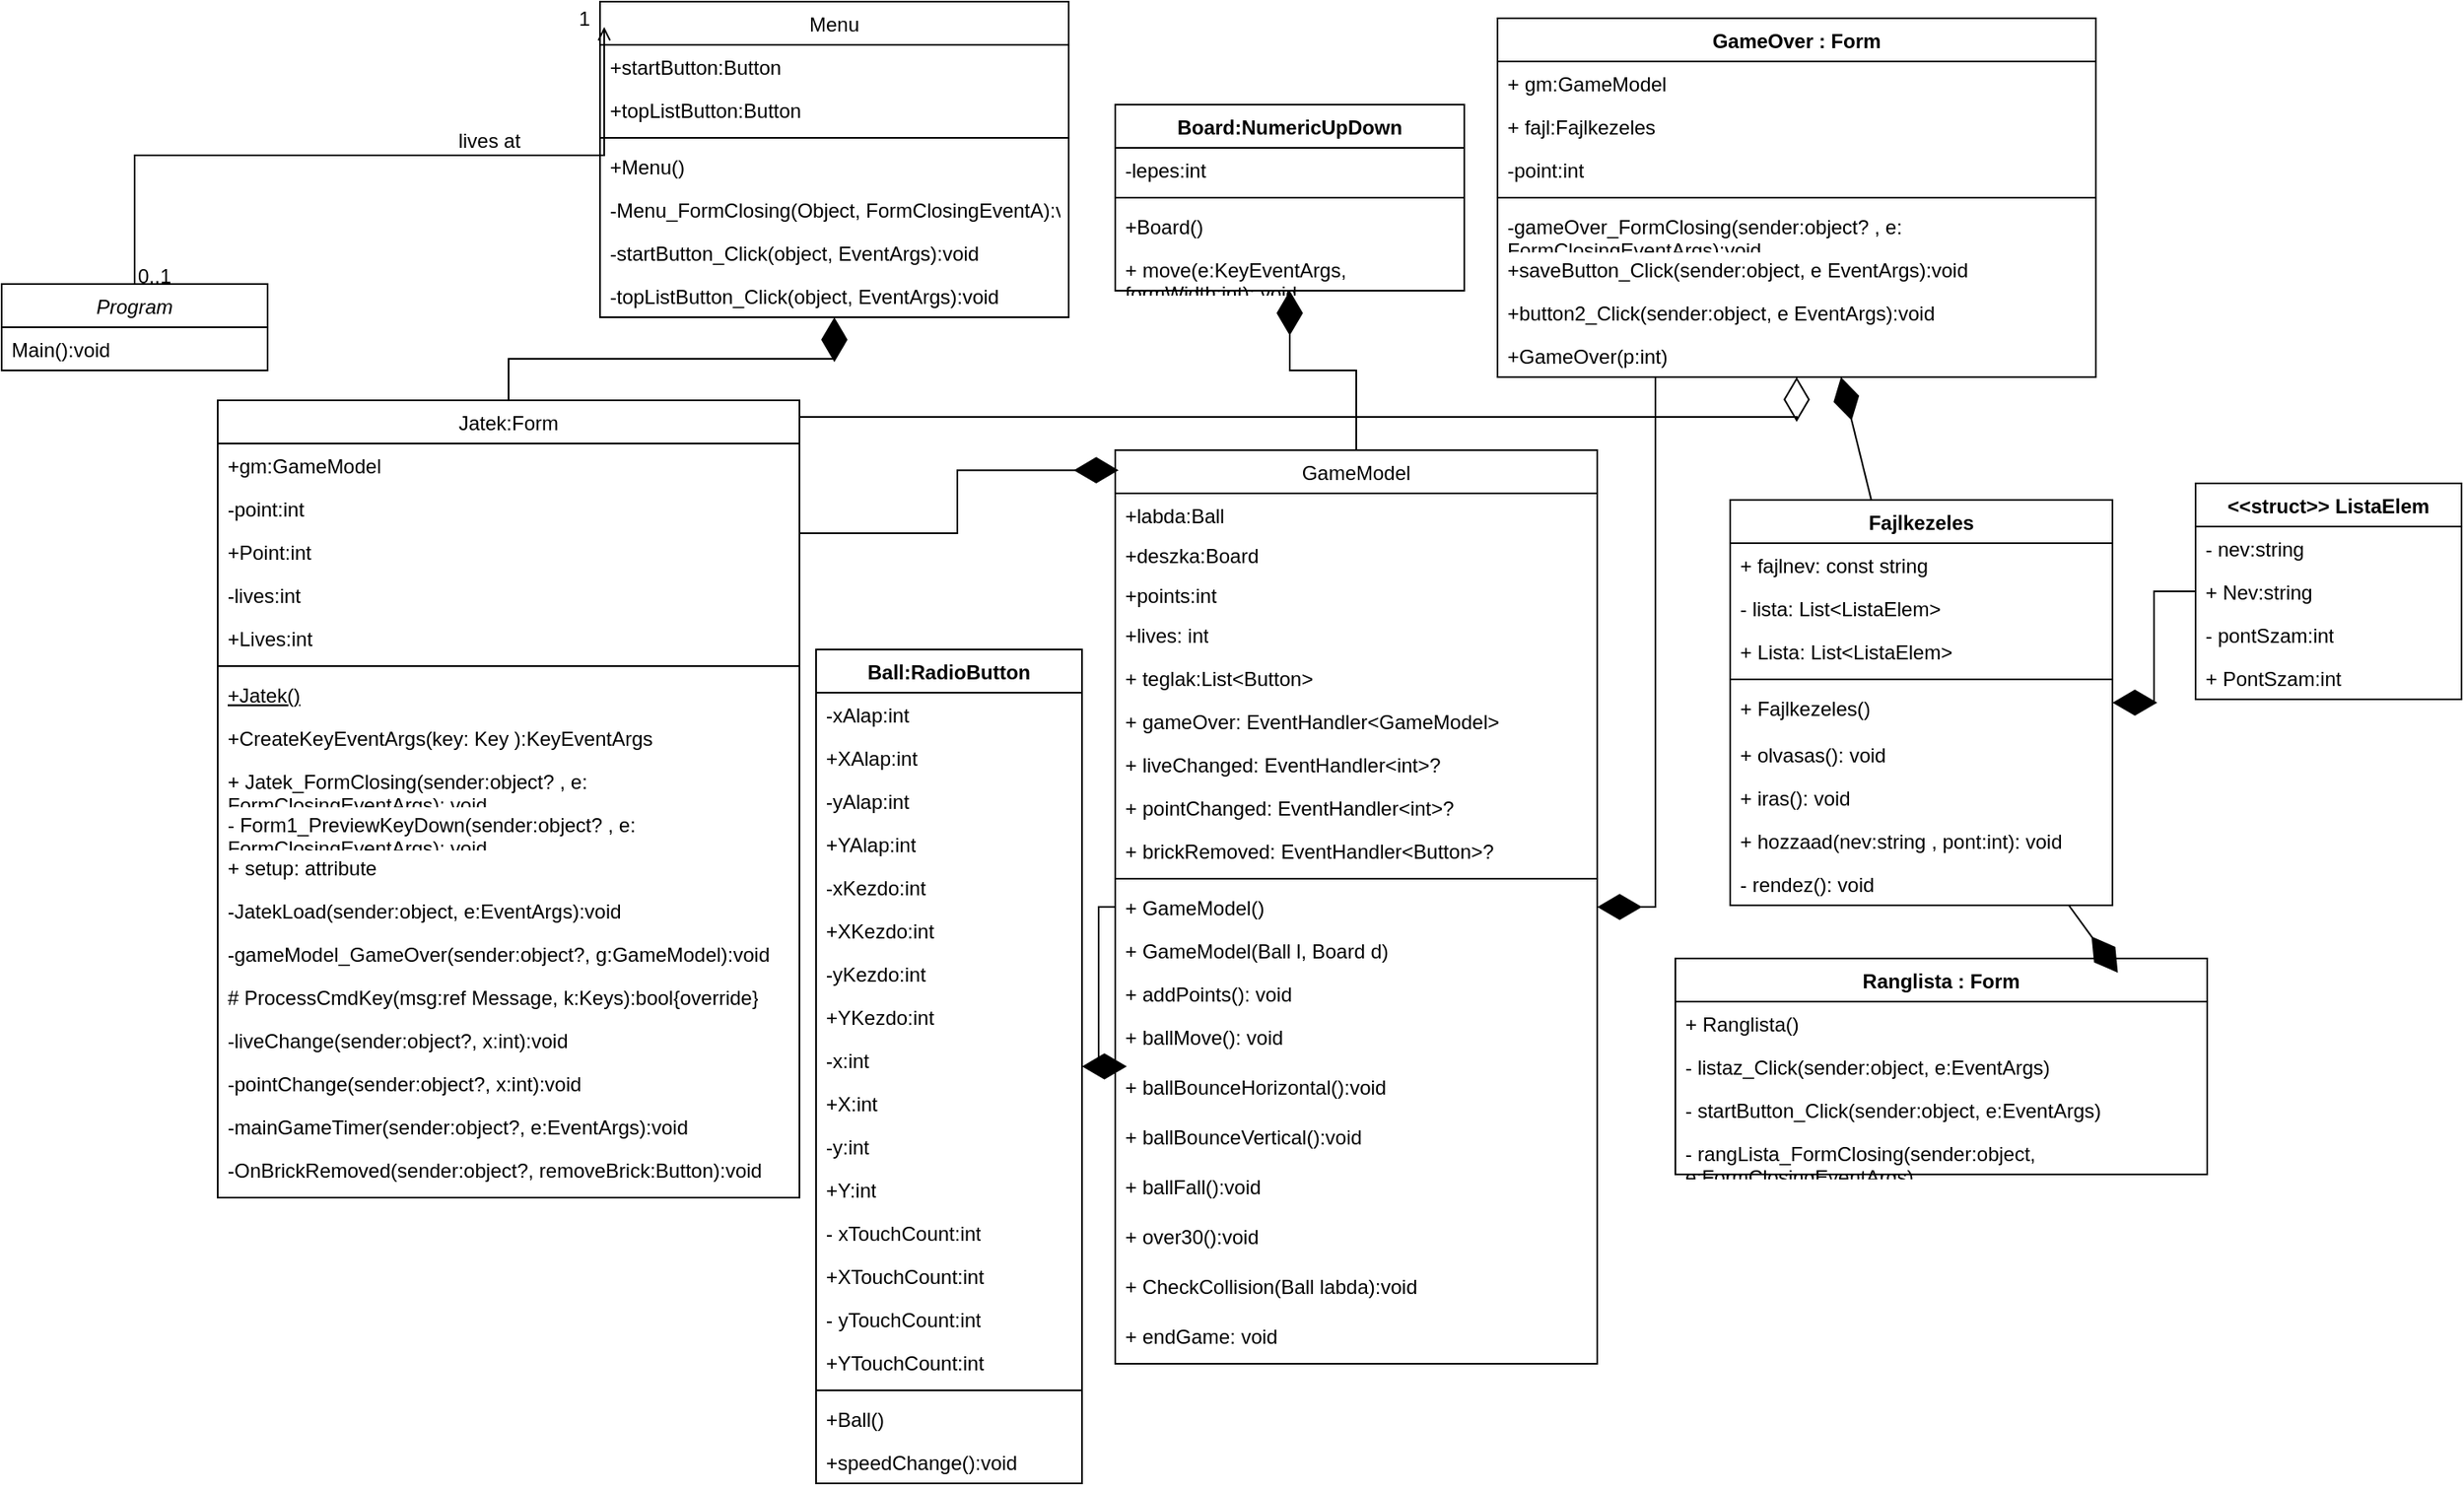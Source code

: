 <mxfile version="24.8.1">
  <diagram id="C5RBs43oDa-KdzZeNtuy" name="Page-1">
    <mxGraphModel dx="2420" dy="813" grid="1" gridSize="10" guides="1" tooltips="1" connect="1" arrows="1" fold="1" page="1" pageScale="1" pageWidth="827" pageHeight="1169" math="0" shadow="0">
      <root>
        <mxCell id="WIyWlLk6GJQsqaUBKTNV-0" />
        <mxCell id="WIyWlLk6GJQsqaUBKTNV-1" parent="WIyWlLk6GJQsqaUBKTNV-0" />
        <mxCell id="zkfFHV4jXpPFQw0GAbJ--0" value="Program" style="swimlane;fontStyle=2;align=center;verticalAlign=top;childLayout=stackLayout;horizontal=1;startSize=26;horizontalStack=0;resizeParent=1;resizeLast=0;collapsible=1;marginBottom=0;rounded=0;shadow=0;strokeWidth=1;" parent="WIyWlLk6GJQsqaUBKTNV-1" vertex="1">
          <mxGeometry x="-180" y="290" width="160" height="52" as="geometry">
            <mxRectangle x="230" y="140" width="160" height="26" as="alternateBounds" />
          </mxGeometry>
        </mxCell>
        <mxCell id="zkfFHV4jXpPFQw0GAbJ--5" value="Main():void" style="text;align=left;verticalAlign=top;spacingLeft=4;spacingRight=4;overflow=hidden;rotatable=0;points=[[0,0.5],[1,0.5]];portConstraint=eastwest;" parent="zkfFHV4jXpPFQw0GAbJ--0" vertex="1">
          <mxGeometry y="26" width="160" height="26" as="geometry" />
        </mxCell>
        <mxCell id="zkfFHV4jXpPFQw0GAbJ--6" value="Jatek:Form" style="swimlane;fontStyle=0;align=center;verticalAlign=top;childLayout=stackLayout;horizontal=1;startSize=26;horizontalStack=0;resizeParent=1;resizeLast=0;collapsible=1;marginBottom=0;rounded=0;shadow=0;strokeWidth=1;" parent="WIyWlLk6GJQsqaUBKTNV-1" vertex="1">
          <mxGeometry x="-50" y="360" width="350" height="480" as="geometry">
            <mxRectangle x="130" y="380" width="160" height="26" as="alternateBounds" />
          </mxGeometry>
        </mxCell>
        <mxCell id="zkfFHV4jXpPFQw0GAbJ--7" value="+gm:GameModel" style="text;align=left;verticalAlign=top;spacingLeft=4;spacingRight=4;overflow=hidden;rotatable=0;points=[[0,0.5],[1,0.5]];portConstraint=eastwest;" parent="zkfFHV4jXpPFQw0GAbJ--6" vertex="1">
          <mxGeometry y="26" width="350" height="26" as="geometry" />
        </mxCell>
        <mxCell id="zkfFHV4jXpPFQw0GAbJ--8" value="-point:int" style="text;align=left;verticalAlign=top;spacingLeft=4;spacingRight=4;overflow=hidden;rotatable=0;points=[[0,0.5],[1,0.5]];portConstraint=eastwest;rounded=0;shadow=0;html=0;" parent="zkfFHV4jXpPFQw0GAbJ--6" vertex="1">
          <mxGeometry y="52" width="350" height="26" as="geometry" />
        </mxCell>
        <mxCell id="HICI1jsq19qoYsA9voec-23" value="+Point:int" style="text;align=left;verticalAlign=top;spacingLeft=4;spacingRight=4;overflow=hidden;rotatable=0;points=[[0,0.5],[1,0.5]];portConstraint=eastwest;rounded=0;shadow=0;html=0;" vertex="1" parent="zkfFHV4jXpPFQw0GAbJ--6">
          <mxGeometry y="78" width="350" height="26" as="geometry" />
        </mxCell>
        <mxCell id="HICI1jsq19qoYsA9voec-22" value="-lives:int" style="text;align=left;verticalAlign=top;spacingLeft=4;spacingRight=4;overflow=hidden;rotatable=0;points=[[0,0.5],[1,0.5]];portConstraint=eastwest;rounded=0;shadow=0;html=0;" vertex="1" parent="zkfFHV4jXpPFQw0GAbJ--6">
          <mxGeometry y="104" width="350" height="26" as="geometry" />
        </mxCell>
        <mxCell id="HICI1jsq19qoYsA9voec-24" value="+Lives:int" style="text;align=left;verticalAlign=top;spacingLeft=4;spacingRight=4;overflow=hidden;rotatable=0;points=[[0,0.5],[1,0.5]];portConstraint=eastwest;rounded=0;shadow=0;html=0;" vertex="1" parent="zkfFHV4jXpPFQw0GAbJ--6">
          <mxGeometry y="130" width="350" height="26" as="geometry" />
        </mxCell>
        <mxCell id="zkfFHV4jXpPFQw0GAbJ--9" value="" style="line;html=1;strokeWidth=1;align=left;verticalAlign=middle;spacingTop=-1;spacingLeft=3;spacingRight=3;rotatable=0;labelPosition=right;points=[];portConstraint=eastwest;" parent="zkfFHV4jXpPFQw0GAbJ--6" vertex="1">
          <mxGeometry y="156" width="350" height="8" as="geometry" />
        </mxCell>
        <mxCell id="zkfFHV4jXpPFQw0GAbJ--10" value="+Jatek()" style="text;align=left;verticalAlign=top;spacingLeft=4;spacingRight=4;overflow=hidden;rotatable=0;points=[[0,0.5],[1,0.5]];portConstraint=eastwest;fontStyle=4" parent="zkfFHV4jXpPFQw0GAbJ--6" vertex="1">
          <mxGeometry y="164" width="350" height="26" as="geometry" />
        </mxCell>
        <mxCell id="zkfFHV4jXpPFQw0GAbJ--11" value="+CreateKeyEventArgs(key: Key ):KeyEventArgs" style="text;align=left;verticalAlign=top;spacingLeft=4;spacingRight=4;overflow=hidden;rotatable=0;points=[[0,0.5],[1,0.5]];portConstraint=eastwest;" parent="zkfFHV4jXpPFQw0GAbJ--6" vertex="1">
          <mxGeometry y="190" width="350" height="26" as="geometry" />
        </mxCell>
        <mxCell id="HICI1jsq19qoYsA9voec-25" value="+ Jatek_FormClosing(sender:object? , e: FormClosingEventArgs): void" style="text;strokeColor=none;fillColor=none;align=left;verticalAlign=top;spacingLeft=4;spacingRight=4;overflow=hidden;rotatable=0;points=[[0,0.5],[1,0.5]];portConstraint=eastwest;whiteSpace=wrap;html=1;" vertex="1" parent="zkfFHV4jXpPFQw0GAbJ--6">
          <mxGeometry y="216" width="350" height="26" as="geometry" />
        </mxCell>
        <mxCell id="HICI1jsq19qoYsA9voec-26" value="- Form1_PreviewKeyDown(sender:object? , e: FormClosingEventArgs): void" style="text;strokeColor=none;fillColor=none;align=left;verticalAlign=top;spacingLeft=4;spacingRight=4;overflow=hidden;rotatable=0;points=[[0,0.5],[1,0.5]];portConstraint=eastwest;whiteSpace=wrap;html=1;" vertex="1" parent="zkfFHV4jXpPFQw0GAbJ--6">
          <mxGeometry y="242" width="350" height="26" as="geometry" />
        </mxCell>
        <mxCell id="HICI1jsq19qoYsA9voec-27" value="+ setup: attribute" style="text;strokeColor=none;fillColor=none;align=left;verticalAlign=top;spacingLeft=4;spacingRight=4;overflow=hidden;rotatable=0;points=[[0,0.5],[1,0.5]];portConstraint=eastwest;whiteSpace=wrap;html=1;" vertex="1" parent="zkfFHV4jXpPFQw0GAbJ--6">
          <mxGeometry y="268" width="350" height="26" as="geometry" />
        </mxCell>
        <mxCell id="HICI1jsq19qoYsA9voec-28" value="-JatekLoad(sender:object, e:EventArgs):void" style="text;strokeColor=none;fillColor=none;align=left;verticalAlign=top;spacingLeft=4;spacingRight=4;overflow=hidden;rotatable=0;points=[[0,0.5],[1,0.5]];portConstraint=eastwest;whiteSpace=wrap;html=1;" vertex="1" parent="zkfFHV4jXpPFQw0GAbJ--6">
          <mxGeometry y="294" width="350" height="26" as="geometry" />
        </mxCell>
        <mxCell id="HICI1jsq19qoYsA9voec-29" value="-gameModel_GameOver(sender:object?, g:GameModel):void" style="text;strokeColor=none;fillColor=none;align=left;verticalAlign=top;spacingLeft=4;spacingRight=4;overflow=hidden;rotatable=0;points=[[0,0.5],[1,0.5]];portConstraint=eastwest;whiteSpace=wrap;html=1;" vertex="1" parent="zkfFHV4jXpPFQw0GAbJ--6">
          <mxGeometry y="320" width="350" height="26" as="geometry" />
        </mxCell>
        <mxCell id="HICI1jsq19qoYsA9voec-30" value="# ProcessCmdKey(msg:ref Message, k:Keys):bool{override}" style="text;strokeColor=none;fillColor=none;align=left;verticalAlign=top;spacingLeft=4;spacingRight=4;overflow=hidden;rotatable=0;points=[[0,0.5],[1,0.5]];portConstraint=eastwest;whiteSpace=wrap;html=1;" vertex="1" parent="zkfFHV4jXpPFQw0GAbJ--6">
          <mxGeometry y="346" width="350" height="26" as="geometry" />
        </mxCell>
        <mxCell id="HICI1jsq19qoYsA9voec-31" value="-liveChange(sender:object?, x:int):void" style="text;strokeColor=none;fillColor=none;align=left;verticalAlign=top;spacingLeft=4;spacingRight=4;overflow=hidden;rotatable=0;points=[[0,0.5],[1,0.5]];portConstraint=eastwest;whiteSpace=wrap;html=1;" vertex="1" parent="zkfFHV4jXpPFQw0GAbJ--6">
          <mxGeometry y="372" width="350" height="26" as="geometry" />
        </mxCell>
        <mxCell id="HICI1jsq19qoYsA9voec-33" value="-pointChange(sender:object?, x:int):void" style="text;strokeColor=none;fillColor=none;align=left;verticalAlign=top;spacingLeft=4;spacingRight=4;overflow=hidden;rotatable=0;points=[[0,0.5],[1,0.5]];portConstraint=eastwest;whiteSpace=wrap;html=1;" vertex="1" parent="zkfFHV4jXpPFQw0GAbJ--6">
          <mxGeometry y="398" width="350" height="26" as="geometry" />
        </mxCell>
        <mxCell id="HICI1jsq19qoYsA9voec-34" value="-mainGameTimer(sender:object?, e:EventArgs):void" style="text;strokeColor=none;fillColor=none;align=left;verticalAlign=top;spacingLeft=4;spacingRight=4;overflow=hidden;rotatable=0;points=[[0,0.5],[1,0.5]];portConstraint=eastwest;whiteSpace=wrap;html=1;" vertex="1" parent="zkfFHV4jXpPFQw0GAbJ--6">
          <mxGeometry y="424" width="350" height="26" as="geometry" />
        </mxCell>
        <mxCell id="HICI1jsq19qoYsA9voec-35" value="-OnBrickRemoved(sender:object?, removeBrick:Button):void" style="text;strokeColor=none;fillColor=none;align=left;verticalAlign=top;spacingLeft=4;spacingRight=4;overflow=hidden;rotatable=0;points=[[0,0.5],[1,0.5]];portConstraint=eastwest;whiteSpace=wrap;html=1;" vertex="1" parent="zkfFHV4jXpPFQw0GAbJ--6">
          <mxGeometry y="450" width="350" height="26" as="geometry" />
        </mxCell>
        <mxCell id="zkfFHV4jXpPFQw0GAbJ--13" value="GameModel" style="swimlane;fontStyle=0;align=center;verticalAlign=top;childLayout=stackLayout;horizontal=1;startSize=26;horizontalStack=0;resizeParent=1;resizeLast=0;collapsible=1;marginBottom=0;rounded=0;shadow=0;strokeWidth=1;" parent="WIyWlLk6GJQsqaUBKTNV-1" vertex="1">
          <mxGeometry x="490" y="390" width="290" height="550" as="geometry">
            <mxRectangle x="340" y="380" width="170" height="26" as="alternateBounds" />
          </mxGeometry>
        </mxCell>
        <mxCell id="HICI1jsq19qoYsA9voec-3" value="+labda:Ball&#xa;&#xa; " style="text;align=left;verticalAlign=top;spacingLeft=4;spacingRight=4;overflow=hidden;rotatable=0;points=[[0,0.5],[1,0.5]];portConstraint=eastwest;" vertex="1" parent="zkfFHV4jXpPFQw0GAbJ--13">
          <mxGeometry y="26" width="290" height="24" as="geometry" />
        </mxCell>
        <mxCell id="zkfFHV4jXpPFQw0GAbJ--14" value="+deszka:Board&#xa;" style="text;align=left;verticalAlign=top;spacingLeft=4;spacingRight=4;overflow=hidden;rotatable=0;points=[[0,0.5],[1,0.5]];portConstraint=eastwest;" parent="zkfFHV4jXpPFQw0GAbJ--13" vertex="1">
          <mxGeometry y="50" width="290" height="24" as="geometry" />
        </mxCell>
        <mxCell id="HICI1jsq19qoYsA9voec-4" value="+points:int" style="text;align=left;verticalAlign=top;spacingLeft=4;spacingRight=4;overflow=hidden;rotatable=0;points=[[0,0.5],[1,0.5]];portConstraint=eastwest;" vertex="1" parent="zkfFHV4jXpPFQw0GAbJ--13">
          <mxGeometry y="74" width="290" height="24" as="geometry" />
        </mxCell>
        <mxCell id="HICI1jsq19qoYsA9voec-6" value="+lives: int" style="text;strokeColor=none;fillColor=none;align=left;verticalAlign=top;spacingLeft=4;spacingRight=4;overflow=hidden;rotatable=0;points=[[0,0.5],[1,0.5]];portConstraint=eastwest;whiteSpace=wrap;html=1;" vertex="1" parent="zkfFHV4jXpPFQw0GAbJ--13">
          <mxGeometry y="98" width="290" height="26" as="geometry" />
        </mxCell>
        <mxCell id="HICI1jsq19qoYsA9voec-7" value="+ teglak:List&amp;lt;Button&amp;gt;" style="text;strokeColor=none;fillColor=none;align=left;verticalAlign=top;spacingLeft=4;spacingRight=4;overflow=hidden;rotatable=0;points=[[0,0.5],[1,0.5]];portConstraint=eastwest;whiteSpace=wrap;html=1;" vertex="1" parent="zkfFHV4jXpPFQw0GAbJ--13">
          <mxGeometry y="124" width="290" height="26" as="geometry" />
        </mxCell>
        <mxCell id="HICI1jsq19qoYsA9voec-5" value="+ gameOver: EventHandler&amp;lt;GameModel&amp;gt;" style="text;strokeColor=none;fillColor=none;align=left;verticalAlign=top;spacingLeft=4;spacingRight=4;overflow=hidden;rotatable=0;points=[[0,0.5],[1,0.5]];portConstraint=eastwest;whiteSpace=wrap;html=1;" vertex="1" parent="zkfFHV4jXpPFQw0GAbJ--13">
          <mxGeometry y="150" width="290" height="26" as="geometry" />
        </mxCell>
        <mxCell id="HICI1jsq19qoYsA9voec-8" value="+ liveChanged: EventHandler&amp;lt;int&amp;gt;?" style="text;strokeColor=none;fillColor=none;align=left;verticalAlign=top;spacingLeft=4;spacingRight=4;overflow=hidden;rotatable=0;points=[[0,0.5],[1,0.5]];portConstraint=eastwest;whiteSpace=wrap;html=1;" vertex="1" parent="zkfFHV4jXpPFQw0GAbJ--13">
          <mxGeometry y="176" width="290" height="26" as="geometry" />
        </mxCell>
        <mxCell id="HICI1jsq19qoYsA9voec-9" value="+ pointChanged: EventHandler&amp;lt;int&amp;gt;?" style="text;strokeColor=none;fillColor=none;align=left;verticalAlign=top;spacingLeft=4;spacingRight=4;overflow=hidden;rotatable=0;points=[[0,0.5],[1,0.5]];portConstraint=eastwest;whiteSpace=wrap;html=1;" vertex="1" parent="zkfFHV4jXpPFQw0GAbJ--13">
          <mxGeometry y="202" width="290" height="26" as="geometry" />
        </mxCell>
        <mxCell id="HICI1jsq19qoYsA9voec-10" value="+ brickRemoved: EventHandler&amp;lt;Button&amp;gt;?" style="text;strokeColor=none;fillColor=none;align=left;verticalAlign=top;spacingLeft=4;spacingRight=4;overflow=hidden;rotatable=0;points=[[0,0.5],[1,0.5]];portConstraint=eastwest;whiteSpace=wrap;html=1;" vertex="1" parent="zkfFHV4jXpPFQw0GAbJ--13">
          <mxGeometry y="228" width="290" height="26" as="geometry" />
        </mxCell>
        <mxCell id="zkfFHV4jXpPFQw0GAbJ--15" value="" style="line;html=1;strokeWidth=1;align=left;verticalAlign=middle;spacingTop=-1;spacingLeft=3;spacingRight=3;rotatable=0;labelPosition=right;points=[];portConstraint=eastwest;" parent="zkfFHV4jXpPFQw0GAbJ--13" vertex="1">
          <mxGeometry y="254" width="290" height="8" as="geometry" />
        </mxCell>
        <mxCell id="HICI1jsq19qoYsA9voec-12" value="&lt;div&gt;+ GameModel()&lt;/div&gt;&lt;div&gt;&lt;br&gt;&lt;/div&gt;" style="text;strokeColor=none;fillColor=none;align=left;verticalAlign=top;spacingLeft=4;spacingRight=4;overflow=hidden;rotatable=0;points=[[0,0.5],[1,0.5]];portConstraint=eastwest;whiteSpace=wrap;html=1;" vertex="1" parent="zkfFHV4jXpPFQw0GAbJ--13">
          <mxGeometry y="262" width="290" height="26" as="geometry" />
        </mxCell>
        <mxCell id="HICI1jsq19qoYsA9voec-15" value="+ GameModel(Ball l, Board d)" style="text;strokeColor=none;fillColor=none;align=left;verticalAlign=top;spacingLeft=4;spacingRight=4;overflow=hidden;rotatable=0;points=[[0,0.5],[1,0.5]];portConstraint=eastwest;whiteSpace=wrap;html=1;" vertex="1" parent="zkfFHV4jXpPFQw0GAbJ--13">
          <mxGeometry y="288" width="290" height="26" as="geometry" />
        </mxCell>
        <mxCell id="HICI1jsq19qoYsA9voec-13" value="+ addPoints(): void" style="text;strokeColor=none;fillColor=none;align=left;verticalAlign=top;spacingLeft=4;spacingRight=4;overflow=hidden;rotatable=0;points=[[0,0.5],[1,0.5]];portConstraint=eastwest;whiteSpace=wrap;html=1;" vertex="1" parent="zkfFHV4jXpPFQw0GAbJ--13">
          <mxGeometry y="314" width="290" height="26" as="geometry" />
        </mxCell>
        <mxCell id="HICI1jsq19qoYsA9voec-14" value="+ ballMove(): void" style="text;strokeColor=none;fillColor=none;align=left;verticalAlign=top;spacingLeft=4;spacingRight=4;overflow=hidden;rotatable=0;points=[[0,0.5],[1,0.5]];portConstraint=eastwest;whiteSpace=wrap;html=1;" vertex="1" parent="zkfFHV4jXpPFQw0GAbJ--13">
          <mxGeometry y="340" width="290" height="30" as="geometry" />
        </mxCell>
        <mxCell id="HICI1jsq19qoYsA9voec-16" value="+ ballBounceHorizontal():void" style="text;strokeColor=none;fillColor=none;align=left;verticalAlign=top;spacingLeft=4;spacingRight=4;overflow=hidden;rotatable=0;points=[[0,0.5],[1,0.5]];portConstraint=eastwest;whiteSpace=wrap;html=1;" vertex="1" parent="zkfFHV4jXpPFQw0GAbJ--13">
          <mxGeometry y="370" width="290" height="30" as="geometry" />
        </mxCell>
        <mxCell id="HICI1jsq19qoYsA9voec-17" value="+ ballBounceVertical():void" style="text;strokeColor=none;fillColor=none;align=left;verticalAlign=top;spacingLeft=4;spacingRight=4;overflow=hidden;rotatable=0;points=[[0,0.5],[1,0.5]];portConstraint=eastwest;whiteSpace=wrap;html=1;" vertex="1" parent="zkfFHV4jXpPFQw0GAbJ--13">
          <mxGeometry y="400" width="290" height="30" as="geometry" />
        </mxCell>
        <mxCell id="HICI1jsq19qoYsA9voec-18" value="+ ballFall():void" style="text;strokeColor=none;fillColor=none;align=left;verticalAlign=top;spacingLeft=4;spacingRight=4;overflow=hidden;rotatable=0;points=[[0,0.5],[1,0.5]];portConstraint=eastwest;whiteSpace=wrap;html=1;" vertex="1" parent="zkfFHV4jXpPFQw0GAbJ--13">
          <mxGeometry y="430" width="290" height="30" as="geometry" />
        </mxCell>
        <mxCell id="HICI1jsq19qoYsA9voec-19" value="+ over30():void" style="text;strokeColor=none;fillColor=none;align=left;verticalAlign=top;spacingLeft=4;spacingRight=4;overflow=hidden;rotatable=0;points=[[0,0.5],[1,0.5]];portConstraint=eastwest;whiteSpace=wrap;html=1;" vertex="1" parent="zkfFHV4jXpPFQw0GAbJ--13">
          <mxGeometry y="460" width="290" height="30" as="geometry" />
        </mxCell>
        <mxCell id="HICI1jsq19qoYsA9voec-20" value="+ CheckCollision(Ball labda):void" style="text;strokeColor=none;fillColor=none;align=left;verticalAlign=top;spacingLeft=4;spacingRight=4;overflow=hidden;rotatable=0;points=[[0,0.5],[1,0.5]];portConstraint=eastwest;whiteSpace=wrap;html=1;" vertex="1" parent="zkfFHV4jXpPFQw0GAbJ--13">
          <mxGeometry y="490" width="290" height="30" as="geometry" />
        </mxCell>
        <mxCell id="HICI1jsq19qoYsA9voec-21" value="+ endGame: void" style="text;strokeColor=none;fillColor=none;align=left;verticalAlign=top;spacingLeft=4;spacingRight=4;overflow=hidden;rotatable=0;points=[[0,0.5],[1,0.5]];portConstraint=eastwest;whiteSpace=wrap;html=1;" vertex="1" parent="zkfFHV4jXpPFQw0GAbJ--13">
          <mxGeometry y="520" width="290" height="26" as="geometry" />
        </mxCell>
        <mxCell id="zkfFHV4jXpPFQw0GAbJ--17" value="Menu" style="swimlane;fontStyle=0;align=center;verticalAlign=top;childLayout=stackLayout;horizontal=1;startSize=26;horizontalStack=0;resizeParent=1;resizeLast=0;collapsible=1;marginBottom=0;rounded=0;shadow=0;strokeWidth=1;" parent="WIyWlLk6GJQsqaUBKTNV-1" vertex="1">
          <mxGeometry x="180" y="120" width="282" height="190" as="geometry">
            <mxRectangle x="550" y="140" width="160" height="26" as="alternateBounds" />
          </mxGeometry>
        </mxCell>
        <mxCell id="zkfFHV4jXpPFQw0GAbJ--18" value="+startButton:Button" style="text;align=left;verticalAlign=top;spacingLeft=4;spacingRight=4;overflow=hidden;rotatable=0;points=[[0,0.5],[1,0.5]];portConstraint=eastwest;" parent="zkfFHV4jXpPFQw0GAbJ--17" vertex="1">
          <mxGeometry y="26" width="282" height="26" as="geometry" />
        </mxCell>
        <mxCell id="zkfFHV4jXpPFQw0GAbJ--19" value="+topListButton:Button" style="text;align=left;verticalAlign=top;spacingLeft=4;spacingRight=4;overflow=hidden;rotatable=0;points=[[0,0.5],[1,0.5]];portConstraint=eastwest;rounded=0;shadow=0;html=0;" parent="zkfFHV4jXpPFQw0GAbJ--17" vertex="1">
          <mxGeometry y="52" width="282" height="26" as="geometry" />
        </mxCell>
        <mxCell id="zkfFHV4jXpPFQw0GAbJ--23" value="" style="line;html=1;strokeWidth=1;align=left;verticalAlign=middle;spacingTop=-1;spacingLeft=3;spacingRight=3;rotatable=0;labelPosition=right;points=[];portConstraint=eastwest;" parent="zkfFHV4jXpPFQw0GAbJ--17" vertex="1">
          <mxGeometry y="78" width="282" height="8" as="geometry" />
        </mxCell>
        <mxCell id="zkfFHV4jXpPFQw0GAbJ--24" value="+Menu()" style="text;align=left;verticalAlign=top;spacingLeft=4;spacingRight=4;overflow=hidden;rotatable=0;points=[[0,0.5],[1,0.5]];portConstraint=eastwest;" parent="zkfFHV4jXpPFQw0GAbJ--17" vertex="1">
          <mxGeometry y="86" width="282" height="26" as="geometry" />
        </mxCell>
        <mxCell id="zkfFHV4jXpPFQw0GAbJ--25" value="-Menu_FormClosing(Object, FormClosingEventA):void" style="text;align=left;verticalAlign=top;spacingLeft=4;spacingRight=4;overflow=hidden;rotatable=0;points=[[0,0.5],[1,0.5]];portConstraint=eastwest;" parent="zkfFHV4jXpPFQw0GAbJ--17" vertex="1">
          <mxGeometry y="112" width="282" height="26" as="geometry" />
        </mxCell>
        <mxCell id="F4Jn7BcSP0Gc2HKYcqim-0" value="-startButton_Click(object, EventArgs):void" style="text;align=left;verticalAlign=top;spacingLeft=4;spacingRight=4;overflow=hidden;rotatable=0;points=[[0,0.5],[1,0.5]];portConstraint=eastwest;" parent="zkfFHV4jXpPFQw0GAbJ--17" vertex="1">
          <mxGeometry y="138" width="282" height="26" as="geometry" />
        </mxCell>
        <mxCell id="F4Jn7BcSP0Gc2HKYcqim-1" value="-topListButton_Click(object, EventArgs):void" style="text;align=left;verticalAlign=top;spacingLeft=4;spacingRight=4;overflow=hidden;rotatable=0;points=[[0,0.5],[1,0.5]];portConstraint=eastwest;" parent="zkfFHV4jXpPFQw0GAbJ--17" vertex="1">
          <mxGeometry y="164" width="282" height="26" as="geometry" />
        </mxCell>
        <mxCell id="zkfFHV4jXpPFQw0GAbJ--26" value="" style="endArrow=open;shadow=0;strokeWidth=1;rounded=0;curved=0;endFill=1;edgeStyle=elbowEdgeStyle;elbow=vertical;entryX=0.009;entryY=0.08;entryDx=0;entryDy=0;entryPerimeter=0;" parent="WIyWlLk6GJQsqaUBKTNV-1" source="zkfFHV4jXpPFQw0GAbJ--0" target="zkfFHV4jXpPFQw0GAbJ--17" edge="1">
          <mxGeometry x="0.5" y="41" relative="1" as="geometry">
            <mxPoint x="380" y="192" as="sourcePoint" />
            <mxPoint x="540" y="192" as="targetPoint" />
            <mxPoint x="-40" y="32" as="offset" />
          </mxGeometry>
        </mxCell>
        <mxCell id="zkfFHV4jXpPFQw0GAbJ--27" value="0..1" style="resizable=0;align=left;verticalAlign=bottom;labelBackgroundColor=none;fontSize=12;" parent="zkfFHV4jXpPFQw0GAbJ--26" connectable="0" vertex="1">
          <mxGeometry x="-1" relative="1" as="geometry">
            <mxPoint y="4" as="offset" />
          </mxGeometry>
        </mxCell>
        <mxCell id="zkfFHV4jXpPFQw0GAbJ--28" value="1" style="resizable=0;align=right;verticalAlign=bottom;labelBackgroundColor=none;fontSize=12;" parent="zkfFHV4jXpPFQw0GAbJ--26" connectable="0" vertex="1">
          <mxGeometry x="1" relative="1" as="geometry">
            <mxPoint x="-7" y="4" as="offset" />
          </mxGeometry>
        </mxCell>
        <mxCell id="zkfFHV4jXpPFQw0GAbJ--29" value="lives at" style="text;html=1;resizable=0;points=[];;align=center;verticalAlign=middle;labelBackgroundColor=none;rounded=0;shadow=0;strokeWidth=1;fontSize=12;" parent="zkfFHV4jXpPFQw0GAbJ--26" vertex="1" connectable="0">
          <mxGeometry x="0.5" y="49" relative="1" as="geometry">
            <mxPoint x="-38" y="40" as="offset" />
          </mxGeometry>
        </mxCell>
        <mxCell id="HICI1jsq19qoYsA9voec-36" value="Fajlkezeles" style="swimlane;fontStyle=1;align=center;verticalAlign=top;childLayout=stackLayout;horizontal=1;startSize=26;horizontalStack=0;resizeParent=1;resizeParentMax=0;resizeLast=0;collapsible=1;marginBottom=0;whiteSpace=wrap;html=1;" vertex="1" parent="WIyWlLk6GJQsqaUBKTNV-1">
          <mxGeometry x="860" y="420" width="230" height="244" as="geometry" />
        </mxCell>
        <mxCell id="HICI1jsq19qoYsA9voec-37" value="+ fajlnev: const string" style="text;strokeColor=none;fillColor=none;align=left;verticalAlign=top;spacingLeft=4;spacingRight=4;overflow=hidden;rotatable=0;points=[[0,0.5],[1,0.5]];portConstraint=eastwest;whiteSpace=wrap;html=1;" vertex="1" parent="HICI1jsq19qoYsA9voec-36">
          <mxGeometry y="26" width="230" height="26" as="geometry" />
        </mxCell>
        <mxCell id="HICI1jsq19qoYsA9voec-41" value="- lista: List&amp;lt;ListaElem&amp;gt;" style="text;strokeColor=none;fillColor=none;align=left;verticalAlign=top;spacingLeft=4;spacingRight=4;overflow=hidden;rotatable=0;points=[[0,0.5],[1,0.5]];portConstraint=eastwest;whiteSpace=wrap;html=1;" vertex="1" parent="HICI1jsq19qoYsA9voec-36">
          <mxGeometry y="52" width="230" height="26" as="geometry" />
        </mxCell>
        <mxCell id="HICI1jsq19qoYsA9voec-40" value="+ Lista: List&amp;lt;ListaElem&amp;gt;" style="text;strokeColor=none;fillColor=none;align=left;verticalAlign=top;spacingLeft=4;spacingRight=4;overflow=hidden;rotatable=0;points=[[0,0.5],[1,0.5]];portConstraint=eastwest;whiteSpace=wrap;html=1;" vertex="1" parent="HICI1jsq19qoYsA9voec-36">
          <mxGeometry y="78" width="230" height="26" as="geometry" />
        </mxCell>
        <mxCell id="HICI1jsq19qoYsA9voec-38" value="" style="line;strokeWidth=1;fillColor=none;align=left;verticalAlign=middle;spacingTop=-1;spacingLeft=3;spacingRight=3;rotatable=0;labelPosition=right;points=[];portConstraint=eastwest;strokeColor=inherit;" vertex="1" parent="HICI1jsq19qoYsA9voec-36">
          <mxGeometry y="104" width="230" height="8" as="geometry" />
        </mxCell>
        <mxCell id="HICI1jsq19qoYsA9voec-39" value="+ Fajlkezeles()" style="text;strokeColor=none;fillColor=none;align=left;verticalAlign=top;spacingLeft=4;spacingRight=4;overflow=hidden;rotatable=0;points=[[0,0.5],[1,0.5]];portConstraint=eastwest;whiteSpace=wrap;html=1;" vertex="1" parent="HICI1jsq19qoYsA9voec-36">
          <mxGeometry y="112" width="230" height="28" as="geometry" />
        </mxCell>
        <mxCell id="HICI1jsq19qoYsA9voec-42" value="+ olvasas(): void" style="text;strokeColor=none;fillColor=none;align=left;verticalAlign=top;spacingLeft=4;spacingRight=4;overflow=hidden;rotatable=0;points=[[0,0.5],[1,0.5]];portConstraint=eastwest;whiteSpace=wrap;html=1;" vertex="1" parent="HICI1jsq19qoYsA9voec-36">
          <mxGeometry y="140" width="230" height="26" as="geometry" />
        </mxCell>
        <mxCell id="HICI1jsq19qoYsA9voec-43" value="+ iras(): void" style="text;strokeColor=none;fillColor=none;align=left;verticalAlign=top;spacingLeft=4;spacingRight=4;overflow=hidden;rotatable=0;points=[[0,0.5],[1,0.5]];portConstraint=eastwest;whiteSpace=wrap;html=1;" vertex="1" parent="HICI1jsq19qoYsA9voec-36">
          <mxGeometry y="166" width="230" height="26" as="geometry" />
        </mxCell>
        <mxCell id="HICI1jsq19qoYsA9voec-44" value="+ hozzaad(nev:string , pont:int): void" style="text;strokeColor=none;fillColor=none;align=left;verticalAlign=top;spacingLeft=4;spacingRight=4;overflow=hidden;rotatable=0;points=[[0,0.5],[1,0.5]];portConstraint=eastwest;whiteSpace=wrap;html=1;" vertex="1" parent="HICI1jsq19qoYsA9voec-36">
          <mxGeometry y="192" width="230" height="26" as="geometry" />
        </mxCell>
        <mxCell id="HICI1jsq19qoYsA9voec-45" value="- rendez(): void" style="text;strokeColor=none;fillColor=none;align=left;verticalAlign=top;spacingLeft=4;spacingRight=4;overflow=hidden;rotatable=0;points=[[0,0.5],[1,0.5]];portConstraint=eastwest;whiteSpace=wrap;html=1;" vertex="1" parent="HICI1jsq19qoYsA9voec-36">
          <mxGeometry y="218" width="230" height="26" as="geometry" />
        </mxCell>
        <mxCell id="HICI1jsq19qoYsA9voec-46" value="&lt;div&gt;&amp;lt;&amp;lt;struct&amp;gt;&amp;gt; ListaElem&lt;br&gt;&lt;/div&gt;" style="swimlane;fontStyle=1;align=center;verticalAlign=top;childLayout=stackLayout;horizontal=1;startSize=26;horizontalStack=0;resizeParent=1;resizeParentMax=0;resizeLast=0;collapsible=1;marginBottom=0;whiteSpace=wrap;html=1;" vertex="1" parent="WIyWlLk6GJQsqaUBKTNV-1">
          <mxGeometry x="1140" y="410" width="160" height="130" as="geometry">
            <mxRectangle x="1130" y="258" width="90" height="40" as="alternateBounds" />
          </mxGeometry>
        </mxCell>
        <mxCell id="HICI1jsq19qoYsA9voec-47" value="- nev:string" style="text;strokeColor=none;fillColor=none;align=left;verticalAlign=top;spacingLeft=4;spacingRight=4;overflow=hidden;rotatable=0;points=[[0,0.5],[1,0.5]];portConstraint=eastwest;whiteSpace=wrap;html=1;" vertex="1" parent="HICI1jsq19qoYsA9voec-46">
          <mxGeometry y="26" width="160" height="26" as="geometry" />
        </mxCell>
        <mxCell id="HICI1jsq19qoYsA9voec-50" value="+ Nev:string" style="text;strokeColor=none;fillColor=none;align=left;verticalAlign=top;spacingLeft=4;spacingRight=4;overflow=hidden;rotatable=0;points=[[0,0.5],[1,0.5]];portConstraint=eastwest;whiteSpace=wrap;html=1;" vertex="1" parent="HICI1jsq19qoYsA9voec-46">
          <mxGeometry y="52" width="160" height="26" as="geometry" />
        </mxCell>
        <mxCell id="HICI1jsq19qoYsA9voec-51" value="- pontSzam:int" style="text;strokeColor=none;fillColor=none;align=left;verticalAlign=top;spacingLeft=4;spacingRight=4;overflow=hidden;rotatable=0;points=[[0,0.5],[1,0.5]];portConstraint=eastwest;whiteSpace=wrap;html=1;" vertex="1" parent="HICI1jsq19qoYsA9voec-46">
          <mxGeometry y="78" width="160" height="26" as="geometry" />
        </mxCell>
        <mxCell id="HICI1jsq19qoYsA9voec-52" value="+ PontSzam:int" style="text;strokeColor=none;fillColor=none;align=left;verticalAlign=top;spacingLeft=4;spacingRight=4;overflow=hidden;rotatable=0;points=[[0,0.5],[1,0.5]];portConstraint=eastwest;whiteSpace=wrap;html=1;" vertex="1" parent="HICI1jsq19qoYsA9voec-46">
          <mxGeometry y="104" width="160" height="26" as="geometry" />
        </mxCell>
        <mxCell id="HICI1jsq19qoYsA9voec-53" value="GameOver : Form" style="swimlane;fontStyle=1;align=center;verticalAlign=top;childLayout=stackLayout;horizontal=1;startSize=26;horizontalStack=0;resizeParent=1;resizeParentMax=0;resizeLast=0;collapsible=1;marginBottom=0;whiteSpace=wrap;html=1;" vertex="1" parent="WIyWlLk6GJQsqaUBKTNV-1">
          <mxGeometry x="720" y="130" width="360" height="216" as="geometry" />
        </mxCell>
        <mxCell id="HICI1jsq19qoYsA9voec-54" value="+ gm:GameModel" style="text;strokeColor=none;fillColor=none;align=left;verticalAlign=top;spacingLeft=4;spacingRight=4;overflow=hidden;rotatable=0;points=[[0,0.5],[1,0.5]];portConstraint=eastwest;whiteSpace=wrap;html=1;" vertex="1" parent="HICI1jsq19qoYsA9voec-53">
          <mxGeometry y="26" width="360" height="26" as="geometry" />
        </mxCell>
        <mxCell id="HICI1jsq19qoYsA9voec-59" value="+ fajl:Fajlkezeles" style="text;strokeColor=none;fillColor=none;align=left;verticalAlign=top;spacingLeft=4;spacingRight=4;overflow=hidden;rotatable=0;points=[[0,0.5],[1,0.5]];portConstraint=eastwest;whiteSpace=wrap;html=1;" vertex="1" parent="HICI1jsq19qoYsA9voec-53">
          <mxGeometry y="52" width="360" height="26" as="geometry" />
        </mxCell>
        <mxCell id="HICI1jsq19qoYsA9voec-60" value="-point:int" style="text;strokeColor=none;fillColor=none;align=left;verticalAlign=top;spacingLeft=4;spacingRight=4;overflow=hidden;rotatable=0;points=[[0,0.5],[1,0.5]];portConstraint=eastwest;whiteSpace=wrap;html=1;" vertex="1" parent="HICI1jsq19qoYsA9voec-53">
          <mxGeometry y="78" width="360" height="26" as="geometry" />
        </mxCell>
        <mxCell id="HICI1jsq19qoYsA9voec-55" value="" style="line;strokeWidth=1;fillColor=none;align=left;verticalAlign=middle;spacingTop=-1;spacingLeft=3;spacingRight=3;rotatable=0;labelPosition=right;points=[];portConstraint=eastwest;strokeColor=inherit;" vertex="1" parent="HICI1jsq19qoYsA9voec-53">
          <mxGeometry y="104" width="360" height="8" as="geometry" />
        </mxCell>
        <mxCell id="HICI1jsq19qoYsA9voec-56" value="-gameOver_FormClosing(sender:object? , e: FormClosingEventArgs):void" style="text;strokeColor=none;fillColor=none;align=left;verticalAlign=top;spacingLeft=4;spacingRight=4;overflow=hidden;rotatable=0;points=[[0,0.5],[1,0.5]];portConstraint=eastwest;whiteSpace=wrap;html=1;" vertex="1" parent="HICI1jsq19qoYsA9voec-53">
          <mxGeometry y="112" width="360" height="26" as="geometry" />
        </mxCell>
        <mxCell id="HICI1jsq19qoYsA9voec-62" value="+saveButton_Click(sender:object, e EventArgs):void" style="text;strokeColor=none;fillColor=none;align=left;verticalAlign=top;spacingLeft=4;spacingRight=4;overflow=hidden;rotatable=0;points=[[0,0.5],[1,0.5]];portConstraint=eastwest;whiteSpace=wrap;html=1;" vertex="1" parent="HICI1jsq19qoYsA9voec-53">
          <mxGeometry y="138" width="360" height="26" as="geometry" />
        </mxCell>
        <mxCell id="HICI1jsq19qoYsA9voec-63" value="+button2_Click(sender:object, e EventArgs):void" style="text;strokeColor=none;fillColor=none;align=left;verticalAlign=top;spacingLeft=4;spacingRight=4;overflow=hidden;rotatable=0;points=[[0,0.5],[1,0.5]];portConstraint=eastwest;whiteSpace=wrap;html=1;" vertex="1" parent="HICI1jsq19qoYsA9voec-53">
          <mxGeometry y="164" width="360" height="26" as="geometry" />
        </mxCell>
        <mxCell id="HICI1jsq19qoYsA9voec-61" value="+GameOver(p:int)" style="text;strokeColor=none;fillColor=none;align=left;verticalAlign=top;spacingLeft=4;spacingRight=4;overflow=hidden;rotatable=0;points=[[0,0.5],[1,0.5]];portConstraint=eastwest;whiteSpace=wrap;html=1;" vertex="1" parent="HICI1jsq19qoYsA9voec-53">
          <mxGeometry y="190" width="360" height="26" as="geometry" />
        </mxCell>
        <mxCell id="HICI1jsq19qoYsA9voec-64" value="Ranglista : Form" style="swimlane;fontStyle=1;align=center;verticalAlign=top;childLayout=stackLayout;horizontal=1;startSize=26;horizontalStack=0;resizeParent=1;resizeParentMax=0;resizeLast=0;collapsible=1;marginBottom=0;whiteSpace=wrap;html=1;" vertex="1" parent="WIyWlLk6GJQsqaUBKTNV-1">
          <mxGeometry x="827" y="696" width="320" height="130" as="geometry" />
        </mxCell>
        <mxCell id="HICI1jsq19qoYsA9voec-67" value="+ Ranglista()" style="text;strokeColor=none;fillColor=none;align=left;verticalAlign=top;spacingLeft=4;spacingRight=4;overflow=hidden;rotatable=0;points=[[0,0.5],[1,0.5]];portConstraint=eastwest;whiteSpace=wrap;html=1;" vertex="1" parent="HICI1jsq19qoYsA9voec-64">
          <mxGeometry y="26" width="320" height="26" as="geometry" />
        </mxCell>
        <mxCell id="HICI1jsq19qoYsA9voec-68" value="- listaz_Click(sender:object, e:EventArgs)" style="text;strokeColor=none;fillColor=none;align=left;verticalAlign=top;spacingLeft=4;spacingRight=4;overflow=hidden;rotatable=0;points=[[0,0.5],[1,0.5]];portConstraint=eastwest;whiteSpace=wrap;html=1;" vertex="1" parent="HICI1jsq19qoYsA9voec-64">
          <mxGeometry y="52" width="320" height="26" as="geometry" />
        </mxCell>
        <mxCell id="HICI1jsq19qoYsA9voec-69" value="- startButton_Click(sender:object, e:EventArgs)" style="text;strokeColor=none;fillColor=none;align=left;verticalAlign=top;spacingLeft=4;spacingRight=4;overflow=hidden;rotatable=0;points=[[0,0.5],[1,0.5]];portConstraint=eastwest;whiteSpace=wrap;html=1;" vertex="1" parent="HICI1jsq19qoYsA9voec-64">
          <mxGeometry y="78" width="320" height="26" as="geometry" />
        </mxCell>
        <mxCell id="HICI1jsq19qoYsA9voec-70" value="- rangLista_FormClosing(sender:object, e:FormClosingEventArgs)" style="text;strokeColor=none;fillColor=none;align=left;verticalAlign=top;spacingLeft=4;spacingRight=4;overflow=hidden;rotatable=0;points=[[0,0.5],[1,0.5]];portConstraint=eastwest;whiteSpace=wrap;html=1;" vertex="1" parent="HICI1jsq19qoYsA9voec-64">
          <mxGeometry y="104" width="320" height="26" as="geometry" />
        </mxCell>
        <mxCell id="HICI1jsq19qoYsA9voec-71" value="Board:NumericUpDown" style="swimlane;fontStyle=1;align=center;verticalAlign=top;childLayout=stackLayout;horizontal=1;startSize=26;horizontalStack=0;resizeParent=1;resizeParentMax=0;resizeLast=0;collapsible=1;marginBottom=0;whiteSpace=wrap;html=1;" vertex="1" parent="WIyWlLk6GJQsqaUBKTNV-1">
          <mxGeometry x="490" y="182" width="210" height="112" as="geometry" />
        </mxCell>
        <mxCell id="HICI1jsq19qoYsA9voec-72" value="-lepes:int" style="text;strokeColor=none;fillColor=none;align=left;verticalAlign=top;spacingLeft=4;spacingRight=4;overflow=hidden;rotatable=0;points=[[0,0.5],[1,0.5]];portConstraint=eastwest;whiteSpace=wrap;html=1;" vertex="1" parent="HICI1jsq19qoYsA9voec-71">
          <mxGeometry y="26" width="210" height="26" as="geometry" />
        </mxCell>
        <mxCell id="HICI1jsq19qoYsA9voec-73" value="" style="line;strokeWidth=1;fillColor=none;align=left;verticalAlign=middle;spacingTop=-1;spacingLeft=3;spacingRight=3;rotatable=0;labelPosition=right;points=[];portConstraint=eastwest;strokeColor=inherit;" vertex="1" parent="HICI1jsq19qoYsA9voec-71">
          <mxGeometry y="52" width="210" height="8" as="geometry" />
        </mxCell>
        <mxCell id="HICI1jsq19qoYsA9voec-74" value="+Board()" style="text;strokeColor=none;fillColor=none;align=left;verticalAlign=top;spacingLeft=4;spacingRight=4;overflow=hidden;rotatable=0;points=[[0,0.5],[1,0.5]];portConstraint=eastwest;whiteSpace=wrap;html=1;" vertex="1" parent="HICI1jsq19qoYsA9voec-71">
          <mxGeometry y="60" width="210" height="26" as="geometry" />
        </mxCell>
        <mxCell id="HICI1jsq19qoYsA9voec-76" value="+ move(e:KeyEventArgs, formWidth:int): void" style="text;strokeColor=none;fillColor=none;align=left;verticalAlign=top;spacingLeft=4;spacingRight=4;overflow=hidden;rotatable=0;points=[[0,0.5],[1,0.5]];portConstraint=eastwest;whiteSpace=wrap;html=1;" vertex="1" parent="HICI1jsq19qoYsA9voec-71">
          <mxGeometry y="86" width="210" height="26" as="geometry" />
        </mxCell>
        <mxCell id="HICI1jsq19qoYsA9voec-77" value="Ball:RadioButton" style="swimlane;fontStyle=1;align=center;verticalAlign=top;childLayout=stackLayout;horizontal=1;startSize=26;horizontalStack=0;resizeParent=1;resizeParentMax=0;resizeLast=0;collapsible=1;marginBottom=0;whiteSpace=wrap;html=1;" vertex="1" parent="WIyWlLk6GJQsqaUBKTNV-1">
          <mxGeometry x="310" y="510" width="160" height="502" as="geometry" />
        </mxCell>
        <mxCell id="HICI1jsq19qoYsA9voec-78" value="-xAlap:int" style="text;strokeColor=none;fillColor=none;align=left;verticalAlign=top;spacingLeft=4;spacingRight=4;overflow=hidden;rotatable=0;points=[[0,0.5],[1,0.5]];portConstraint=eastwest;whiteSpace=wrap;html=1;" vertex="1" parent="HICI1jsq19qoYsA9voec-77">
          <mxGeometry y="26" width="160" height="26" as="geometry" />
        </mxCell>
        <mxCell id="HICI1jsq19qoYsA9voec-81" value="+XAlap:int" style="text;strokeColor=none;fillColor=none;align=left;verticalAlign=top;spacingLeft=4;spacingRight=4;overflow=hidden;rotatable=0;points=[[0,0.5],[1,0.5]];portConstraint=eastwest;whiteSpace=wrap;html=1;" vertex="1" parent="HICI1jsq19qoYsA9voec-77">
          <mxGeometry y="52" width="160" height="26" as="geometry" />
        </mxCell>
        <mxCell id="HICI1jsq19qoYsA9voec-84" value="-yAlap:int" style="text;strokeColor=none;fillColor=none;align=left;verticalAlign=top;spacingLeft=4;spacingRight=4;overflow=hidden;rotatable=0;points=[[0,0.5],[1,0.5]];portConstraint=eastwest;whiteSpace=wrap;html=1;" vertex="1" parent="HICI1jsq19qoYsA9voec-77">
          <mxGeometry y="78" width="160" height="26" as="geometry" />
        </mxCell>
        <mxCell id="HICI1jsq19qoYsA9voec-85" value="+YAlap:int" style="text;strokeColor=none;fillColor=none;align=left;verticalAlign=top;spacingLeft=4;spacingRight=4;overflow=hidden;rotatable=0;points=[[0,0.5],[1,0.5]];portConstraint=eastwest;whiteSpace=wrap;html=1;" vertex="1" parent="HICI1jsq19qoYsA9voec-77">
          <mxGeometry y="104" width="160" height="26" as="geometry" />
        </mxCell>
        <mxCell id="HICI1jsq19qoYsA9voec-86" value="-xKezdo:int" style="text;strokeColor=none;fillColor=none;align=left;verticalAlign=top;spacingLeft=4;spacingRight=4;overflow=hidden;rotatable=0;points=[[0,0.5],[1,0.5]];portConstraint=eastwest;whiteSpace=wrap;html=1;" vertex="1" parent="HICI1jsq19qoYsA9voec-77">
          <mxGeometry y="130" width="160" height="26" as="geometry" />
        </mxCell>
        <mxCell id="HICI1jsq19qoYsA9voec-87" value="+XKezdo:int" style="text;strokeColor=none;fillColor=none;align=left;verticalAlign=top;spacingLeft=4;spacingRight=4;overflow=hidden;rotatable=0;points=[[0,0.5],[1,0.5]];portConstraint=eastwest;whiteSpace=wrap;html=1;" vertex="1" parent="HICI1jsq19qoYsA9voec-77">
          <mxGeometry y="156" width="160" height="26" as="geometry" />
        </mxCell>
        <mxCell id="HICI1jsq19qoYsA9voec-88" value="-yKezdo:int" style="text;strokeColor=none;fillColor=none;align=left;verticalAlign=top;spacingLeft=4;spacingRight=4;overflow=hidden;rotatable=0;points=[[0,0.5],[1,0.5]];portConstraint=eastwest;whiteSpace=wrap;html=1;" vertex="1" parent="HICI1jsq19qoYsA9voec-77">
          <mxGeometry y="182" width="160" height="26" as="geometry" />
        </mxCell>
        <mxCell id="HICI1jsq19qoYsA9voec-89" value="+YKezdo:int" style="text;strokeColor=none;fillColor=none;align=left;verticalAlign=top;spacingLeft=4;spacingRight=4;overflow=hidden;rotatable=0;points=[[0,0.5],[1,0.5]];portConstraint=eastwest;whiteSpace=wrap;html=1;" vertex="1" parent="HICI1jsq19qoYsA9voec-77">
          <mxGeometry y="208" width="160" height="26" as="geometry" />
        </mxCell>
        <mxCell id="HICI1jsq19qoYsA9voec-90" value="-x:int" style="text;strokeColor=none;fillColor=none;align=left;verticalAlign=top;spacingLeft=4;spacingRight=4;overflow=hidden;rotatable=0;points=[[0,0.5],[1,0.5]];portConstraint=eastwest;whiteSpace=wrap;html=1;" vertex="1" parent="HICI1jsq19qoYsA9voec-77">
          <mxGeometry y="234" width="160" height="26" as="geometry" />
        </mxCell>
        <mxCell id="HICI1jsq19qoYsA9voec-91" value="+X:int" style="text;strokeColor=none;fillColor=none;align=left;verticalAlign=top;spacingLeft=4;spacingRight=4;overflow=hidden;rotatable=0;points=[[0,0.5],[1,0.5]];portConstraint=eastwest;whiteSpace=wrap;html=1;" vertex="1" parent="HICI1jsq19qoYsA9voec-77">
          <mxGeometry y="260" width="160" height="26" as="geometry" />
        </mxCell>
        <mxCell id="HICI1jsq19qoYsA9voec-92" value="-y:int" style="text;strokeColor=none;fillColor=none;align=left;verticalAlign=top;spacingLeft=4;spacingRight=4;overflow=hidden;rotatable=0;points=[[0,0.5],[1,0.5]];portConstraint=eastwest;whiteSpace=wrap;html=1;" vertex="1" parent="HICI1jsq19qoYsA9voec-77">
          <mxGeometry y="286" width="160" height="26" as="geometry" />
        </mxCell>
        <mxCell id="HICI1jsq19qoYsA9voec-93" value="+Y:int" style="text;strokeColor=none;fillColor=none;align=left;verticalAlign=top;spacingLeft=4;spacingRight=4;overflow=hidden;rotatable=0;points=[[0,0.5],[1,0.5]];portConstraint=eastwest;whiteSpace=wrap;html=1;" vertex="1" parent="HICI1jsq19qoYsA9voec-77">
          <mxGeometry y="312" width="160" height="26" as="geometry" />
        </mxCell>
        <mxCell id="HICI1jsq19qoYsA9voec-94" value="- xTouchCount:int" style="text;strokeColor=none;fillColor=none;align=left;verticalAlign=top;spacingLeft=4;spacingRight=4;overflow=hidden;rotatable=0;points=[[0,0.5],[1,0.5]];portConstraint=eastwest;whiteSpace=wrap;html=1;" vertex="1" parent="HICI1jsq19qoYsA9voec-77">
          <mxGeometry y="338" width="160" height="26" as="geometry" />
        </mxCell>
        <mxCell id="HICI1jsq19qoYsA9voec-95" value="+XTouchCount:int" style="text;strokeColor=none;fillColor=none;align=left;verticalAlign=top;spacingLeft=4;spacingRight=4;overflow=hidden;rotatable=0;points=[[0,0.5],[1,0.5]];portConstraint=eastwest;whiteSpace=wrap;html=1;" vertex="1" parent="HICI1jsq19qoYsA9voec-77">
          <mxGeometry y="364" width="160" height="26" as="geometry" />
        </mxCell>
        <mxCell id="HICI1jsq19qoYsA9voec-96" value="- yTouchCount:int" style="text;strokeColor=none;fillColor=none;align=left;verticalAlign=top;spacingLeft=4;spacingRight=4;overflow=hidden;rotatable=0;points=[[0,0.5],[1,0.5]];portConstraint=eastwest;whiteSpace=wrap;html=1;" vertex="1" parent="HICI1jsq19qoYsA9voec-77">
          <mxGeometry y="390" width="160" height="26" as="geometry" />
        </mxCell>
        <mxCell id="HICI1jsq19qoYsA9voec-97" value="+YTouchCount:int" style="text;strokeColor=none;fillColor=none;align=left;verticalAlign=top;spacingLeft=4;spacingRight=4;overflow=hidden;rotatable=0;points=[[0,0.5],[1,0.5]];portConstraint=eastwest;whiteSpace=wrap;html=1;" vertex="1" parent="HICI1jsq19qoYsA9voec-77">
          <mxGeometry y="416" width="160" height="26" as="geometry" />
        </mxCell>
        <mxCell id="HICI1jsq19qoYsA9voec-79" value="" style="line;strokeWidth=1;fillColor=none;align=left;verticalAlign=middle;spacingTop=-1;spacingLeft=3;spacingRight=3;rotatable=0;labelPosition=right;points=[];portConstraint=eastwest;strokeColor=inherit;" vertex="1" parent="HICI1jsq19qoYsA9voec-77">
          <mxGeometry y="442" width="160" height="8" as="geometry" />
        </mxCell>
        <mxCell id="HICI1jsq19qoYsA9voec-80" value="+Ball()" style="text;strokeColor=none;fillColor=none;align=left;verticalAlign=top;spacingLeft=4;spacingRight=4;overflow=hidden;rotatable=0;points=[[0,0.5],[1,0.5]];portConstraint=eastwest;whiteSpace=wrap;html=1;" vertex="1" parent="HICI1jsq19qoYsA9voec-77">
          <mxGeometry y="450" width="160" height="26" as="geometry" />
        </mxCell>
        <mxCell id="HICI1jsq19qoYsA9voec-98" value="+speedChange():void" style="text;strokeColor=none;fillColor=none;align=left;verticalAlign=top;spacingLeft=4;spacingRight=4;overflow=hidden;rotatable=0;points=[[0,0.5],[1,0.5]];portConstraint=eastwest;whiteSpace=wrap;html=1;" vertex="1" parent="HICI1jsq19qoYsA9voec-77">
          <mxGeometry y="476" width="160" height="26" as="geometry" />
        </mxCell>
        <mxCell id="HICI1jsq19qoYsA9voec-105" value="" style="endArrow=diamondThin;endFill=1;endSize=24;html=1;rounded=0;entryX=0.832;entryY=0.066;entryDx=0;entryDy=0;entryPerimeter=0;" edge="1" parent="WIyWlLk6GJQsqaUBKTNV-1" source="HICI1jsq19qoYsA9voec-36" target="HICI1jsq19qoYsA9voec-64">
          <mxGeometry width="160" relative="1" as="geometry">
            <mxPoint x="1200" y="690" as="sourcePoint" />
            <mxPoint x="1360" y="690" as="targetPoint" />
          </mxGeometry>
        </mxCell>
        <mxCell id="HICI1jsq19qoYsA9voec-106" value="" style="endArrow=diamondThin;endFill=1;endSize=24;html=1;rounded=0;" edge="1" parent="WIyWlLk6GJQsqaUBKTNV-1" source="HICI1jsq19qoYsA9voec-36" target="HICI1jsq19qoYsA9voec-53">
          <mxGeometry width="160" relative="1" as="geometry">
            <mxPoint x="1200" y="520" as="sourcePoint" />
            <mxPoint x="1360" y="520" as="targetPoint" />
          </mxGeometry>
        </mxCell>
        <mxCell id="HICI1jsq19qoYsA9voec-107" value="" style="endArrow=diamondThin;endFill=1;endSize=24;html=1;rounded=0;strokeColor=default;align=left;verticalAlign=bottom;fontFamily=Helvetica;fontSize=11;fontColor=default;labelBackgroundColor=default;edgeStyle=orthogonalEdgeStyle;" edge="1" parent="WIyWlLk6GJQsqaUBKTNV-1" source="HICI1jsq19qoYsA9voec-53" target="zkfFHV4jXpPFQw0GAbJ--13">
          <mxGeometry width="160" relative="1" as="geometry">
            <mxPoint x="810" y="360" as="sourcePoint" />
            <mxPoint x="970" y="360" as="targetPoint" />
            <Array as="points">
              <mxPoint x="815" y="438" />
              <mxPoint x="815" y="410" />
            </Array>
          </mxGeometry>
        </mxCell>
        <mxCell id="HICI1jsq19qoYsA9voec-108" value="" style="endArrow=diamondThin;endFill=1;endSize=24;html=1;rounded=0;strokeColor=default;align=left;verticalAlign=bottom;fontFamily=Helvetica;fontSize=11;fontColor=default;labelBackgroundColor=default;edgeStyle=orthogonalEdgeStyle;" edge="1" parent="WIyWlLk6GJQsqaUBKTNV-1" source="zkfFHV4jXpPFQw0GAbJ--6" target="zkfFHV4jXpPFQw0GAbJ--17">
          <mxGeometry width="160" relative="1" as="geometry">
            <mxPoint x="-80" y="360" as="sourcePoint" />
            <mxPoint x="80" y="360" as="targetPoint" />
          </mxGeometry>
        </mxCell>
        <mxCell id="HICI1jsq19qoYsA9voec-109" value="" style="endArrow=diamondThin;endFill=1;endSize=24;html=1;rounded=0;strokeColor=default;align=left;verticalAlign=bottom;fontFamily=Helvetica;fontSize=11;fontColor=default;labelBackgroundColor=default;edgeStyle=orthogonalEdgeStyle;" edge="1" parent="WIyWlLk6GJQsqaUBKTNV-1" source="HICI1jsq19qoYsA9voec-46" target="HICI1jsq19qoYsA9voec-36">
          <mxGeometry width="160" relative="1" as="geometry">
            <mxPoint x="1660" y="640" as="sourcePoint" />
            <mxPoint x="1820" y="640" as="targetPoint" />
          </mxGeometry>
        </mxCell>
        <mxCell id="HICI1jsq19qoYsA9voec-110" value="" style="endArrow=diamondThin;endFill=1;endSize=24;html=1;rounded=0;strokeColor=default;align=left;verticalAlign=bottom;fontFamily=Helvetica;fontSize=11;fontColor=default;labelBackgroundColor=default;edgeStyle=orthogonalEdgeStyle;" edge="1" parent="WIyWlLk6GJQsqaUBKTNV-1" source="zkfFHV4jXpPFQw0GAbJ--13" target="HICI1jsq19qoYsA9voec-71">
          <mxGeometry width="160" relative="1" as="geometry">
            <mxPoint x="480" y="1050" as="sourcePoint" />
            <mxPoint x="640" y="1050" as="targetPoint" />
          </mxGeometry>
        </mxCell>
        <mxCell id="HICI1jsq19qoYsA9voec-111" value="" style="endArrow=diamondThin;endFill=1;endSize=24;html=1;rounded=0;strokeColor=default;align=left;verticalAlign=bottom;fontFamily=Helvetica;fontSize=11;fontColor=default;labelBackgroundColor=default;edgeStyle=orthogonalEdgeStyle;" edge="1" parent="WIyWlLk6GJQsqaUBKTNV-1" source="zkfFHV4jXpPFQw0GAbJ--13" target="HICI1jsq19qoYsA9voec-77">
          <mxGeometry width="160" relative="1" as="geometry">
            <mxPoint x="600" y="1050" as="sourcePoint" />
            <mxPoint x="760" y="1050" as="targetPoint" />
          </mxGeometry>
        </mxCell>
        <mxCell id="HICI1jsq19qoYsA9voec-116" value="" style="endArrow=diamondThin;endFill=0;endSize=24;html=1;rounded=0;strokeColor=default;align=left;verticalAlign=bottom;fontFamily=Helvetica;fontSize=11;fontColor=default;labelBackgroundColor=default;edgeStyle=orthogonalEdgeStyle;" edge="1" parent="WIyWlLk6GJQsqaUBKTNV-1" source="zkfFHV4jXpPFQw0GAbJ--6" target="HICI1jsq19qoYsA9voec-53">
          <mxGeometry width="160" relative="1" as="geometry">
            <mxPoint x="340" y="380" as="sourcePoint" />
            <mxPoint x="500" y="380" as="targetPoint" />
            <Array as="points">
              <mxPoint x="900" y="370" />
            </Array>
          </mxGeometry>
        </mxCell>
        <mxCell id="HICI1jsq19qoYsA9voec-117" value="" style="endArrow=diamondThin;endFill=1;endSize=24;html=1;rounded=0;strokeColor=default;align=left;verticalAlign=bottom;fontFamily=Helvetica;fontSize=11;fontColor=default;labelBackgroundColor=default;edgeStyle=orthogonalEdgeStyle;entryX=0.007;entryY=0.022;entryDx=0;entryDy=0;entryPerimeter=0;" edge="1" parent="WIyWlLk6GJQsqaUBKTNV-1" source="zkfFHV4jXpPFQw0GAbJ--6" target="zkfFHV4jXpPFQw0GAbJ--13">
          <mxGeometry width="160" relative="1" as="geometry">
            <mxPoint x="320" y="420" as="sourcePoint" />
            <mxPoint x="480" y="420" as="targetPoint" />
            <Array as="points">
              <mxPoint x="395" y="440" />
              <mxPoint x="395" y="402" />
            </Array>
          </mxGeometry>
        </mxCell>
      </root>
    </mxGraphModel>
  </diagram>
</mxfile>
